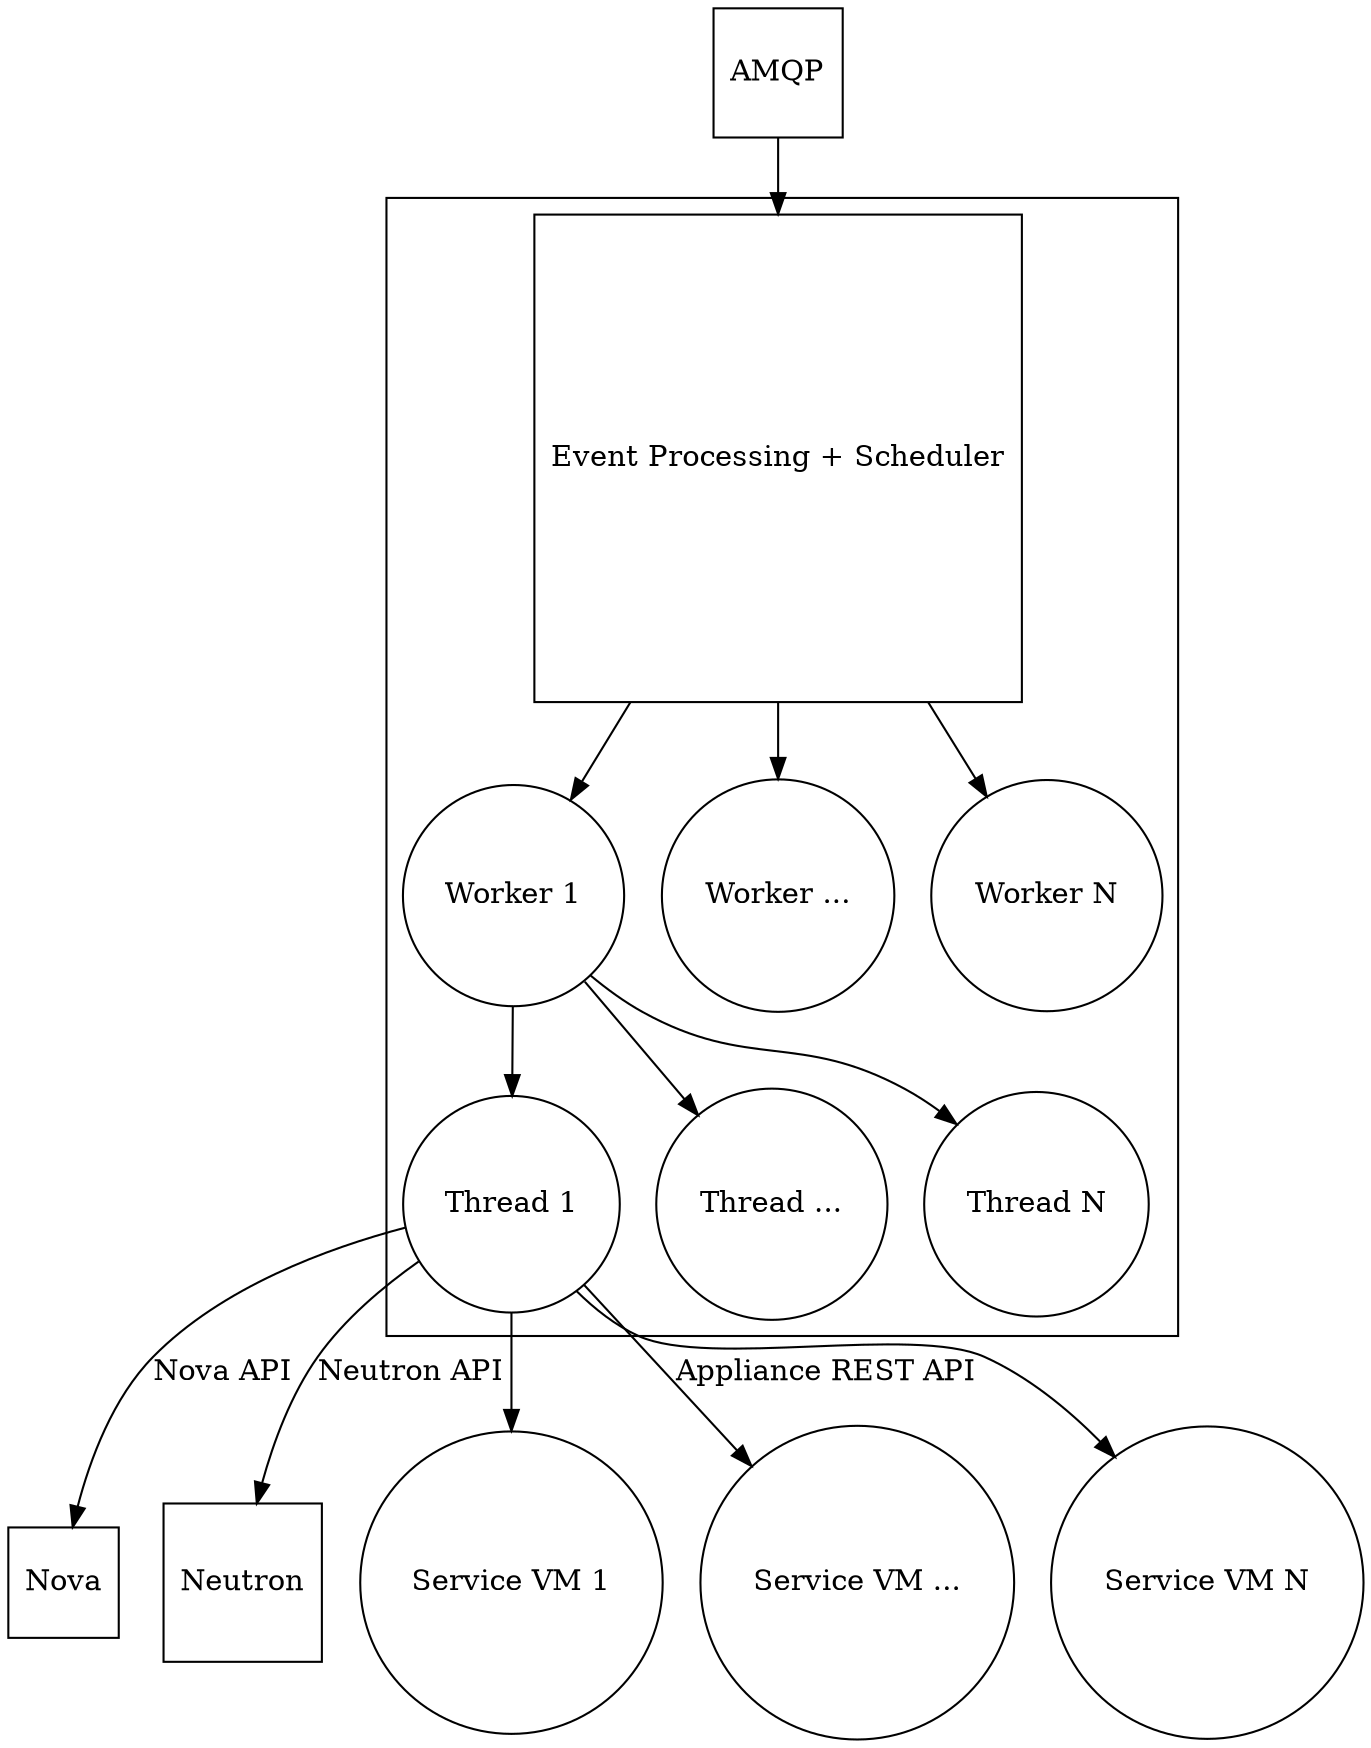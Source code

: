 digraph sample_boot {
  node [shape = square];
  AMQP;
  "Event Processing + Scheduler";
  Nova;
  Neutron;

  node [shape = circle];

  AMQP -> "Event Processing + Scheduler";
  subgraph clusterrug {
      "Event Processing + Scheduler" -> "Worker 1";
      "Event Processing + Scheduler" -> "Worker ...";
      "Event Processing + Scheduler" -> "Worker N";

      "Worker 1" -> "Thread 1"
      "Worker 1" -> "Thread ..."
      "Worker 1" -> "Thread N"
  }

  "Thread 1" -> "Service VM 1";
  "Thread 1" -> "Service VM ..." [ label = "Appliance REST API" ];
  "Thread 1" -> "Service VM N";

  "Thread 1" -> "Nova" [ label = "Nova API" ];
  "Thread 1" -> "Neutron" [ label = "Neutron API" ];
}
